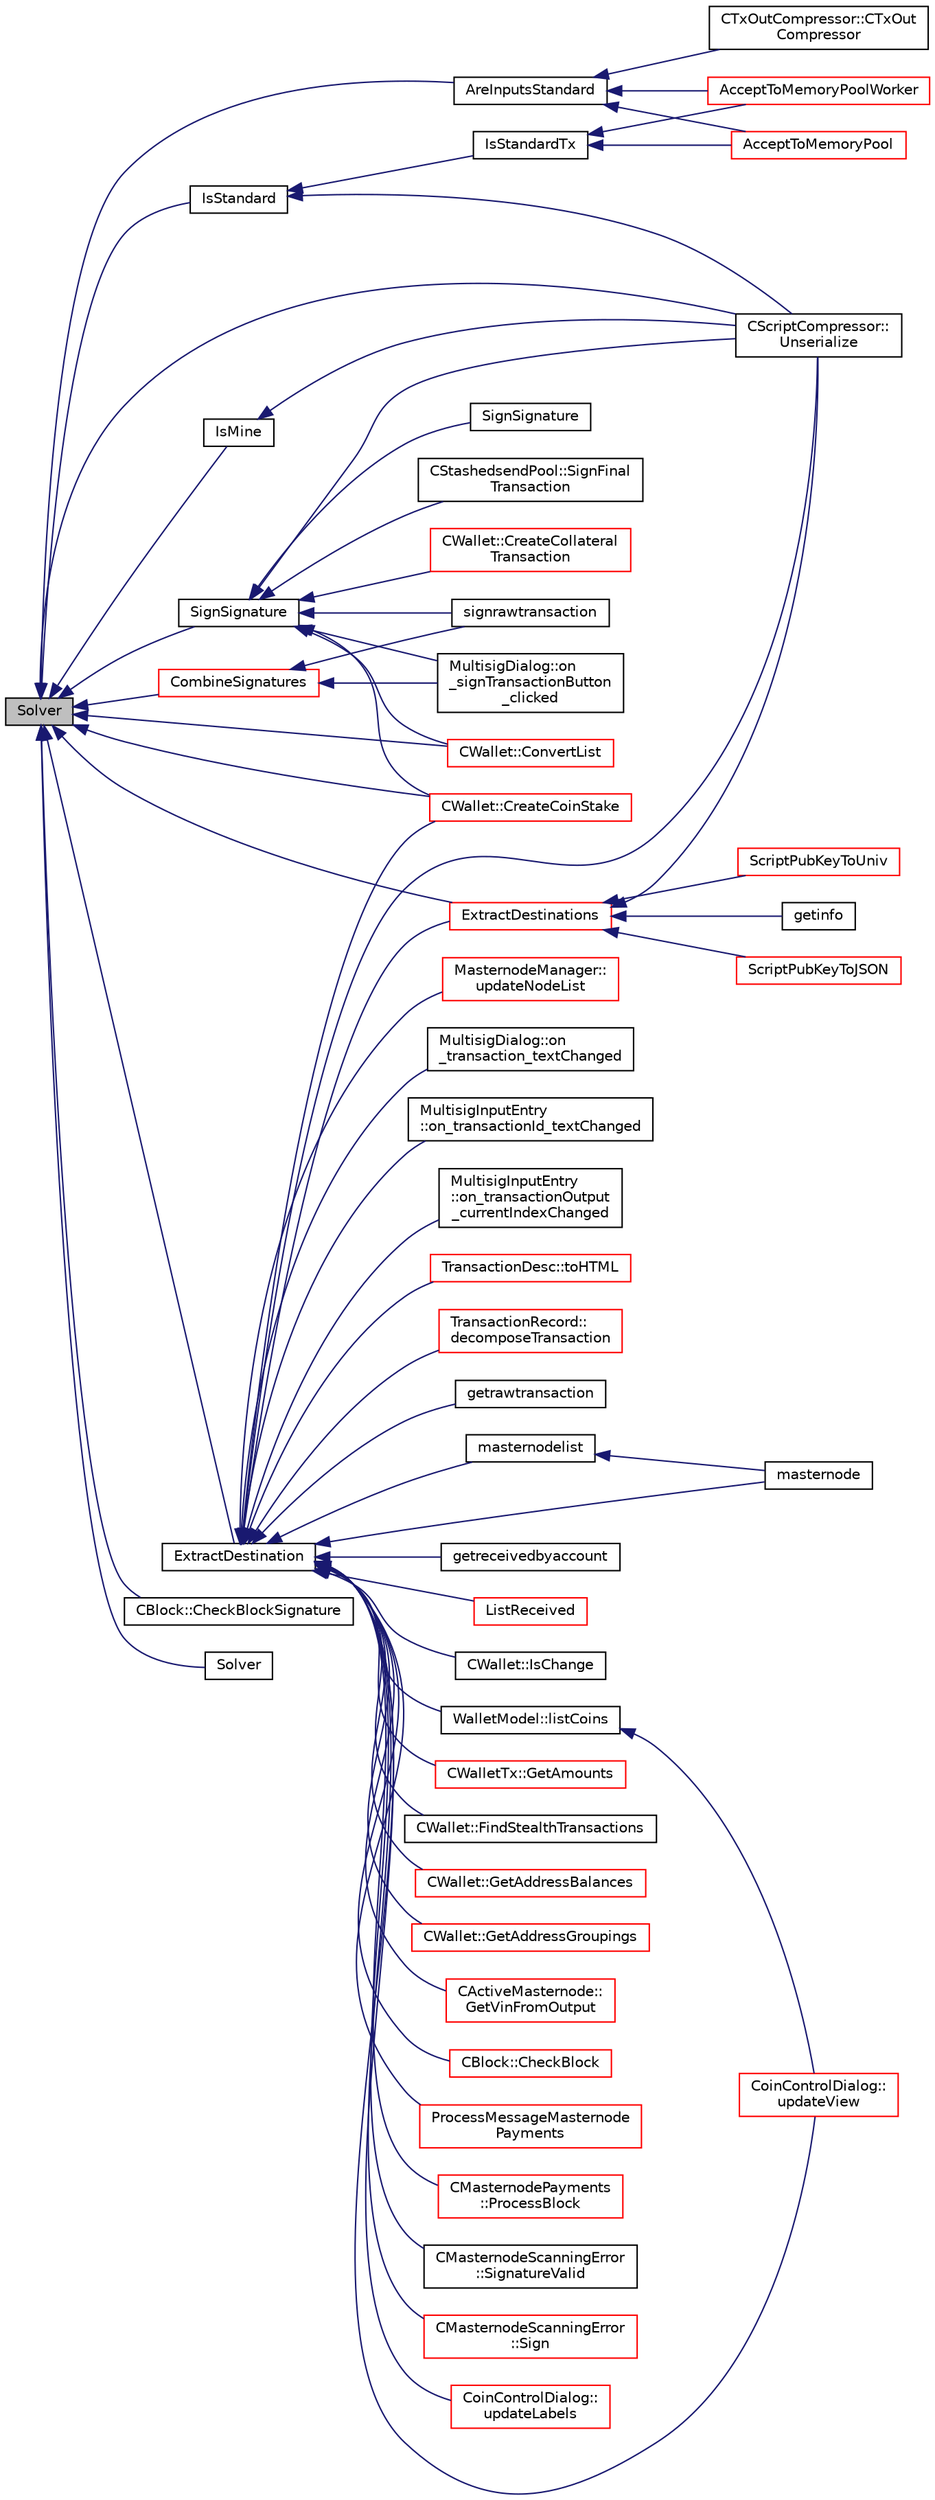 digraph "Solver"
{
  edge [fontname="Helvetica",fontsize="10",labelfontname="Helvetica",labelfontsize="10"];
  node [fontname="Helvetica",fontsize="10",shape=record];
  rankdir="LR";
  Node1520 [label="Solver",height=0.2,width=0.4,color="black", fillcolor="grey75", style="filled", fontcolor="black"];
  Node1520 -> Node1521 [dir="back",color="midnightblue",fontsize="10",style="solid",fontname="Helvetica"];
  Node1521 [label="AreInputsStandard",height=0.2,width=0.4,color="black", fillcolor="white", style="filled",URL="$d4/dbf/main_8h.html#a29901e539b487e09c90ff90c7560bd9d",tooltip="Check for standard transaction types. "];
  Node1521 -> Node1522 [dir="back",color="midnightblue",fontsize="10",style="solid",fontname="Helvetica"];
  Node1522 [label="AcceptToMemoryPool",height=0.2,width=0.4,color="red", fillcolor="white", style="filled",URL="$d4/dbf/main_8h.html#addea0e425b693b4c1be712c3ead94568",tooltip="(try to) add transaction to memory pool "];
  Node1521 -> Node1604 [dir="back",color="midnightblue",fontsize="10",style="solid",fontname="Helvetica"];
  Node1604 [label="CTxOutCompressor::CTxOut\lCompressor",height=0.2,width=0.4,color="black", fillcolor="white", style="filled",URL="$d9/d8d/class_c_tx_out_compressor.html#a38ef1033989cd003de65598620d15cea"];
  Node1521 -> Node1605 [dir="back",color="midnightblue",fontsize="10",style="solid",fontname="Helvetica"];
  Node1605 [label="AcceptToMemoryPoolWorker",height=0.2,width=0.4,color="red", fillcolor="white", style="filled",URL="$dd/d7d/validation_8cpp.html#a274b0623037c72315662a07ecf760176"];
  Node1520 -> Node1616 [dir="back",color="midnightblue",fontsize="10",style="solid",fontname="Helvetica"];
  Node1616 [label="CBlock::CheckBlockSignature",height=0.2,width=0.4,color="black", fillcolor="white", style="filled",URL="$d3/d51/class_c_block.html#a2ff0deeda85c23cde1a78365d6fc6c2c"];
  Node1520 -> Node1617 [dir="back",color="midnightblue",fontsize="10",style="solid",fontname="Helvetica"];
  Node1617 [label="SignSignature",height=0.2,width=0.4,color="black", fillcolor="white", style="filled",URL="$de/d7f/script_8h.html#aca7dc730fd42e706b2c912ba32b65a36"];
  Node1617 -> Node1618 [dir="back",color="midnightblue",fontsize="10",style="solid",fontname="Helvetica"];
  Node1618 [label="MultisigDialog::on\l_signTransactionButton\l_clicked",height=0.2,width=0.4,color="black", fillcolor="white", style="filled",URL="$d4/df4/class_multisig_dialog.html#ad277ce76887dfbbec511486d3c1d2bc4"];
  Node1617 -> Node1619 [dir="back",color="midnightblue",fontsize="10",style="solid",fontname="Helvetica"];
  Node1619 [label="signrawtransaction",height=0.2,width=0.4,color="black", fillcolor="white", style="filled",URL="$dc/da8/rpcrawtransaction_8cpp.html#aa0d151e35c0ad5ec82df451a833aeadb"];
  Node1617 -> Node1620 [dir="back",color="midnightblue",fontsize="10",style="solid",fontname="Helvetica"];
  Node1620 [label="SignSignature",height=0.2,width=0.4,color="black", fillcolor="white", style="filled",URL="$de/d7f/script_8h.html#a3aef640e90fdb0fa95a8e2cda0cf6c22"];
  Node1617 -> Node1621 [dir="back",color="midnightblue",fontsize="10",style="solid",fontname="Helvetica"];
  Node1621 [label="CScriptCompressor::\lUnserialize",height=0.2,width=0.4,color="black", fillcolor="white", style="filled",URL="$d3/dfb/class_c_script_compressor.html#a016fa6e3d2735d95fcf773271da073d5"];
  Node1617 -> Node1622 [dir="back",color="midnightblue",fontsize="10",style="solid",fontname="Helvetica"];
  Node1622 [label="CStashedsendPool::SignFinal\lTransaction",height=0.2,width=0.4,color="black", fillcolor="white", style="filled",URL="$dd/d8a/class_c_stashedsend_pool.html#aa4e76a2c5ccd3fedef74f5e0b12c87f1",tooltip="As a client, check and sign the final transaction. "];
  Node1617 -> Node1623 [dir="back",color="midnightblue",fontsize="10",style="solid",fontname="Helvetica"];
  Node1623 [label="CWallet::CreateCollateral\lTransaction",height=0.2,width=0.4,color="red", fillcolor="white", style="filled",URL="$d2/de5/class_c_wallet.html#a3efb1d87b0d5cb916f7289b72a38744d"];
  Node1617 -> Node1629 [dir="back",color="midnightblue",fontsize="10",style="solid",fontname="Helvetica"];
  Node1629 [label="CWallet::ConvertList",height=0.2,width=0.4,color="red", fillcolor="white", style="filled",URL="$d2/de5/class_c_wallet.html#adbc8cbc5a39e04446f4277487405c06b"];
  Node1617 -> Node1630 [dir="back",color="midnightblue",fontsize="10",style="solid",fontname="Helvetica"];
  Node1630 [label="CWallet::CreateCoinStake",height=0.2,width=0.4,color="red", fillcolor="white", style="filled",URL="$d2/de5/class_c_wallet.html#a644df129468440aa36f49ca3716a3c19"];
  Node1520 -> Node1641 [dir="back",color="midnightblue",fontsize="10",style="solid",fontname="Helvetica"];
  Node1641 [label="Solver",height=0.2,width=0.4,color="black", fillcolor="white", style="filled",URL="$de/d7f/script_8h.html#a8e31b29d5a654a570c493f7aa9c3abd9"];
  Node1520 -> Node1642 [dir="back",color="midnightblue",fontsize="10",style="solid",fontname="Helvetica"];
  Node1642 [label="IsStandard",height=0.2,width=0.4,color="black", fillcolor="white", style="filled",URL="$de/d7f/script_8h.html#abb2b48ecfd43dcb01e25d9d4c333a340"];
  Node1642 -> Node1643 [dir="back",color="midnightblue",fontsize="10",style="solid",fontname="Helvetica"];
  Node1643 [label="IsStandardTx",height=0.2,width=0.4,color="black", fillcolor="white", style="filled",URL="$df/d0a/main_8cpp.html#acd163a09d0e4384ebe85dead57730dd7"];
  Node1643 -> Node1522 [dir="back",color="midnightblue",fontsize="10",style="solid",fontname="Helvetica"];
  Node1643 -> Node1605 [dir="back",color="midnightblue",fontsize="10",style="solid",fontname="Helvetica"];
  Node1642 -> Node1621 [dir="back",color="midnightblue",fontsize="10",style="solid",fontname="Helvetica"];
  Node1520 -> Node1644 [dir="back",color="midnightblue",fontsize="10",style="solid",fontname="Helvetica"];
  Node1644 [label="IsMine",height=0.2,width=0.4,color="black", fillcolor="white", style="filled",URL="$de/d7f/script_8h.html#ae1531a999ac1bfa59d70cfc984f1266b"];
  Node1644 -> Node1621 [dir="back",color="midnightblue",fontsize="10",style="solid",fontname="Helvetica"];
  Node1520 -> Node1645 [dir="back",color="midnightblue",fontsize="10",style="solid",fontname="Helvetica"];
  Node1645 [label="ExtractDestination",height=0.2,width=0.4,color="black", fillcolor="white", style="filled",URL="$de/d7f/script_8h.html#a951f7e601746ae076afdf3169ecca2fc"];
  Node1645 -> Node1646 [dir="back",color="midnightblue",fontsize="10",style="solid",fontname="Helvetica"];
  Node1646 [label="CActiveMasternode::\lGetVinFromOutput",height=0.2,width=0.4,color="red", fillcolor="white", style="filled",URL="$d9/d29/class_c_active_masternode.html#abc2ae1e24001f80ace4bbea2b6453944"];
  Node1645 -> Node1650 [dir="back",color="midnightblue",fontsize="10",style="solid",fontname="Helvetica"];
  Node1650 [label="CBlock::CheckBlock",height=0.2,width=0.4,color="red", fillcolor="white", style="filled",URL="$d3/d51/class_c_block.html#a423d19b5a2bf03e26cd412976df3ab20"];
  Node1645 -> Node1651 [dir="back",color="midnightblue",fontsize="10",style="solid",fontname="Helvetica"];
  Node1651 [label="ProcessMessageMasternode\lPayments",height=0.2,width=0.4,color="red", fillcolor="white", style="filled",URL="$dc/d20/masternode-payments_8h.html#a8c28fb440d8031543d1de309e34c40f2"];
  Node1645 -> Node1652 [dir="back",color="midnightblue",fontsize="10",style="solid",fontname="Helvetica"];
  Node1652 [label="CMasternodePayments\l::ProcessBlock",height=0.2,width=0.4,color="red", fillcolor="white", style="filled",URL="$dc/d9a/class_c_masternode_payments.html#aa23dfbc148f10f601e9771bfcffea441"];
  Node1645 -> Node1653 [dir="back",color="midnightblue",fontsize="10",style="solid",fontname="Helvetica"];
  Node1653 [label="CMasternodeScanningError\l::SignatureValid",height=0.2,width=0.4,color="black", fillcolor="white", style="filled",URL="$d0/de7/class_c_masternode_scanning_error.html#ae90fca573f70f7faa4c9f3a5db145f36"];
  Node1645 -> Node1654 [dir="back",color="midnightblue",fontsize="10",style="solid",fontname="Helvetica"];
  Node1654 [label="CMasternodeScanningError\l::Sign",height=0.2,width=0.4,color="red", fillcolor="white", style="filled",URL="$d0/de7/class_c_masternode_scanning_error.html#afdc8ec9b08767cdf3c6a6cc819af7d09"];
  Node1645 -> Node1656 [dir="back",color="midnightblue",fontsize="10",style="solid",fontname="Helvetica"];
  Node1656 [label="CoinControlDialog::\lupdateLabels",height=0.2,width=0.4,color="red", fillcolor="white", style="filled",URL="$dd/dfb/class_coin_control_dialog.html#a4fc60e89b097952ff22dc0f9c58c87d9"];
  Node1645 -> Node1680 [dir="back",color="midnightblue",fontsize="10",style="solid",fontname="Helvetica"];
  Node1680 [label="CoinControlDialog::\lupdateView",height=0.2,width=0.4,color="red", fillcolor="white", style="filled",URL="$dd/dfb/class_coin_control_dialog.html#aadea33050e5c1efd5eae8d2fcfa721f9"];
  Node1645 -> Node1534 [dir="back",color="midnightblue",fontsize="10",style="solid",fontname="Helvetica"];
  Node1534 [label="MasternodeManager::\lupdateNodeList",height=0.2,width=0.4,color="red", fillcolor="white", style="filled",URL="$d9/d70/class_masternode_manager.html#a5485a8bd6ccf673027165cc1207dfae9"];
  Node1645 -> Node1683 [dir="back",color="midnightblue",fontsize="10",style="solid",fontname="Helvetica"];
  Node1683 [label="MultisigDialog::on\l_transaction_textChanged",height=0.2,width=0.4,color="black", fillcolor="white", style="filled",URL="$d4/df4/class_multisig_dialog.html#a2412fa91c5e7ef51c229aa36388c0960"];
  Node1645 -> Node1684 [dir="back",color="midnightblue",fontsize="10",style="solid",fontname="Helvetica"];
  Node1684 [label="MultisigInputEntry\l::on_transactionId_textChanged",height=0.2,width=0.4,color="black", fillcolor="white", style="filled",URL="$d9/d3d/class_multisig_input_entry.html#a1cb42a240e71f999f06fbf7e4ffbc982"];
  Node1645 -> Node1685 [dir="back",color="midnightblue",fontsize="10",style="solid",fontname="Helvetica"];
  Node1685 [label="MultisigInputEntry\l::on_transactionOutput\l_currentIndexChanged",height=0.2,width=0.4,color="black", fillcolor="white", style="filled",URL="$d9/d3d/class_multisig_input_entry.html#a122ee9305bd98ccb311698169be45941"];
  Node1645 -> Node1572 [dir="back",color="midnightblue",fontsize="10",style="solid",fontname="Helvetica"];
  Node1572 [label="TransactionDesc::toHTML",height=0.2,width=0.4,color="red", fillcolor="white", style="filled",URL="$d4/da9/class_transaction_desc.html#ab7c9dbb2048aae121dd9d75df86e64f4"];
  Node1645 -> Node1686 [dir="back",color="midnightblue",fontsize="10",style="solid",fontname="Helvetica"];
  Node1686 [label="TransactionRecord::\ldecomposeTransaction",height=0.2,width=0.4,color="red", fillcolor="white", style="filled",URL="$d1/da7/class_transaction_record.html#a9f5db4465fa5fdcc3f9af525096bcdb9"];
  Node1645 -> Node1689 [dir="back",color="midnightblue",fontsize="10",style="solid",fontname="Helvetica"];
  Node1689 [label="WalletModel::listCoins",height=0.2,width=0.4,color="black", fillcolor="white", style="filled",URL="$d4/d27/class_wallet_model.html#ae5ce26bba42701b45de766ef11cc9a47"];
  Node1689 -> Node1680 [dir="back",color="midnightblue",fontsize="10",style="solid",fontname="Helvetica"];
  Node1645 -> Node1690 [dir="back",color="midnightblue",fontsize="10",style="solid",fontname="Helvetica"];
  Node1690 [label="getrawtransaction",height=0.2,width=0.4,color="black", fillcolor="white", style="filled",URL="$dc/da8/rpcrawtransaction_8cpp.html#a12e1b8a05d99d1544e5343c2282cc55a"];
  Node1645 -> Node1538 [dir="back",color="midnightblue",fontsize="10",style="solid",fontname="Helvetica"];
  Node1538 [label="masternode",height=0.2,width=0.4,color="black", fillcolor="white", style="filled",URL="$d5/d6b/rpcstashedsend_8cpp.html#a30609e443aeb47c29ed0878d16b1b5e1"];
  Node1645 -> Node1537 [dir="back",color="midnightblue",fontsize="10",style="solid",fontname="Helvetica"];
  Node1537 [label="masternodelist",height=0.2,width=0.4,color="black", fillcolor="white", style="filled",URL="$d5/d6b/rpcstashedsend_8cpp.html#a3a7ed7e37f21eb2912afc6e776f7236c"];
  Node1537 -> Node1538 [dir="back",color="midnightblue",fontsize="10",style="solid",fontname="Helvetica"];
  Node1645 -> Node1691 [dir="back",color="midnightblue",fontsize="10",style="solid",fontname="Helvetica"];
  Node1691 [label="getreceivedbyaccount",height=0.2,width=0.4,color="black", fillcolor="white", style="filled",URL="$df/d1d/rpcwallet_8cpp.html#a07526be5270b0e55b4a0b79c01205f3d"];
  Node1645 -> Node1692 [dir="back",color="midnightblue",fontsize="10",style="solid",fontname="Helvetica"];
  Node1692 [label="ListReceived",height=0.2,width=0.4,color="red", fillcolor="white", style="filled",URL="$df/d1d/rpcwallet_8cpp.html#a0cc958f67a8d6d0002cb4fee19eddb5c"];
  Node1645 -> Node1695 [dir="back",color="midnightblue",fontsize="10",style="solid",fontname="Helvetica"];
  Node1695 [label="ExtractDestinations",height=0.2,width=0.4,color="red", fillcolor="white", style="filled",URL="$de/d7f/script_8h.html#a49e36ddce090cc66aba405c0755c8be7"];
  Node1695 -> Node1696 [dir="back",color="midnightblue",fontsize="10",style="solid",fontname="Helvetica"];
  Node1696 [label="ScriptPubKeyToUniv",height=0.2,width=0.4,color="red", fillcolor="white", style="filled",URL="$d5/d2e/core__write_8cpp.html#a4a51bf7268adbdcd58e7af445ea4db61"];
  Node1695 -> Node1698 [dir="back",color="midnightblue",fontsize="10",style="solid",fontname="Helvetica"];
  Node1698 [label="getinfo",height=0.2,width=0.4,color="black", fillcolor="white", style="filled",URL="$db/d48/rpcmisc_8cpp.html#a70335b93783d51e48d276a1e08bd721a"];
  Node1695 -> Node1699 [dir="back",color="midnightblue",fontsize="10",style="solid",fontname="Helvetica"];
  Node1699 [label="ScriptPubKeyToJSON",height=0.2,width=0.4,color="red", fillcolor="white", style="filled",URL="$dc/da8/rpcrawtransaction_8cpp.html#acb6efc0d76394e3858fe7451148069c2"];
  Node1695 -> Node1621 [dir="back",color="midnightblue",fontsize="10",style="solid",fontname="Helvetica"];
  Node1645 -> Node1621 [dir="back",color="midnightblue",fontsize="10",style="solid",fontname="Helvetica"];
  Node1645 -> Node1708 [dir="back",color="midnightblue",fontsize="10",style="solid",fontname="Helvetica"];
  Node1708 [label="CWallet::IsChange",height=0.2,width=0.4,color="black", fillcolor="white", style="filled",URL="$d2/de5/class_c_wallet.html#aba1c6108b7d2d3800dd487bab4c4c82e"];
  Node1645 -> Node1709 [dir="back",color="midnightblue",fontsize="10",style="solid",fontname="Helvetica"];
  Node1709 [label="CWalletTx::GetAmounts",height=0.2,width=0.4,color="red", fillcolor="white", style="filled",URL="$d6/d53/class_c_wallet_tx.html#a712d43025de0e667a5e06d3969dbea1f"];
  Node1645 -> Node1716 [dir="back",color="midnightblue",fontsize="10",style="solid",fontname="Helvetica"];
  Node1716 [label="CWallet::FindStealthTransactions",height=0.2,width=0.4,color="black", fillcolor="white", style="filled",URL="$d2/de5/class_c_wallet.html#a5d0e2025dc7a87a0406be272b80509ee"];
  Node1645 -> Node1630 [dir="back",color="midnightblue",fontsize="10",style="solid",fontname="Helvetica"];
  Node1645 -> Node1717 [dir="back",color="midnightblue",fontsize="10",style="solid",fontname="Helvetica"];
  Node1717 [label="CWallet::GetAddressBalances",height=0.2,width=0.4,color="red", fillcolor="white", style="filled",URL="$d2/de5/class_c_wallet.html#aadffdf5d0e2f2413cdcc2a39fc2e310d"];
  Node1645 -> Node1719 [dir="back",color="midnightblue",fontsize="10",style="solid",fontname="Helvetica"];
  Node1719 [label="CWallet::GetAddressGroupings",height=0.2,width=0.4,color="red", fillcolor="white", style="filled",URL="$d2/de5/class_c_wallet.html#a8eacbac6ad3697d90b98dfe02632f8ef"];
  Node1520 -> Node1695 [dir="back",color="midnightblue",fontsize="10",style="solid",fontname="Helvetica"];
  Node1520 -> Node1720 [dir="back",color="midnightblue",fontsize="10",style="solid",fontname="Helvetica"];
  Node1720 [label="CombineSignatures",height=0.2,width=0.4,color="red", fillcolor="white", style="filled",URL="$dd/d0f/script_8cpp.html#a79ba74edb86e8e00eef84202dd5dea43"];
  Node1720 -> Node1618 [dir="back",color="midnightblue",fontsize="10",style="solid",fontname="Helvetica"];
  Node1720 -> Node1619 [dir="back",color="midnightblue",fontsize="10",style="solid",fontname="Helvetica"];
  Node1520 -> Node1621 [dir="back",color="midnightblue",fontsize="10",style="solid",fontname="Helvetica"];
  Node1520 -> Node1629 [dir="back",color="midnightblue",fontsize="10",style="solid",fontname="Helvetica"];
  Node1520 -> Node1630 [dir="back",color="midnightblue",fontsize="10",style="solid",fontname="Helvetica"];
}
